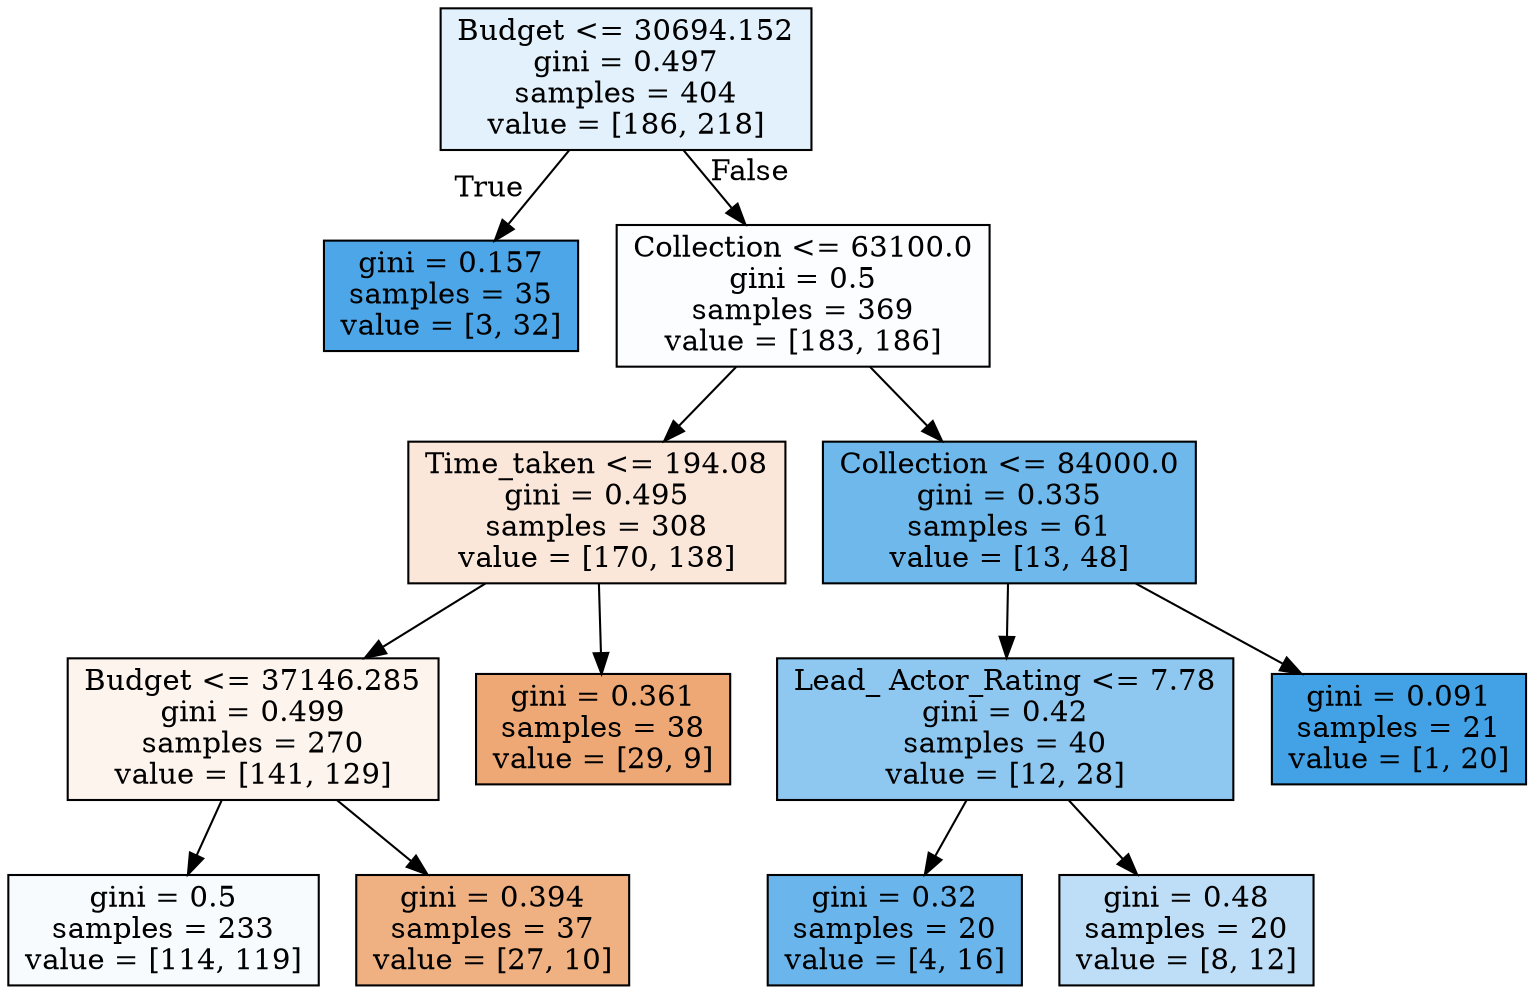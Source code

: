 digraph Tree {
node [shape=box, style="filled", color="black"] ;
0 [label="Budget <= 30694.152\ngini = 0.497\nsamples = 404\nvalue = [186, 218]", fillcolor="#e2f1fb"] ;
1 [label="gini = 0.157\nsamples = 35\nvalue = [3, 32]", fillcolor="#4ca6e7"] ;
0 -> 1 [labeldistance=2.5, labelangle=45, headlabel="True"] ;
2 [label="Collection <= 63100.0\ngini = 0.5\nsamples = 369\nvalue = [183, 186]", fillcolor="#fcfdff"] ;
0 -> 2 [labeldistance=2.5, labelangle=-45, headlabel="False"] ;
3 [label="Time_taken <= 194.08\ngini = 0.495\nsamples = 308\nvalue = [170, 138]", fillcolor="#fae7da"] ;
2 -> 3 ;
4 [label="Budget <= 37146.285\ngini = 0.499\nsamples = 270\nvalue = [141, 129]", fillcolor="#fdf4ee"] ;
3 -> 4 ;
5 [label="gini = 0.5\nsamples = 233\nvalue = [114, 119]", fillcolor="#f7fbfe"] ;
4 -> 5 ;
6 [label="gini = 0.394\nsamples = 37\nvalue = [27, 10]", fillcolor="#efb082"] ;
4 -> 6 ;
7 [label="gini = 0.361\nsamples = 38\nvalue = [29, 9]", fillcolor="#eda876"] ;
3 -> 7 ;
8 [label="Collection <= 84000.0\ngini = 0.335\nsamples = 61\nvalue = [13, 48]", fillcolor="#6fb8ec"] ;
2 -> 8 ;
9 [label="Lead_ Actor_Rating <= 7.78\ngini = 0.42\nsamples = 40\nvalue = [12, 28]", fillcolor="#8ec7f0"] ;
8 -> 9 ;
10 [label="gini = 0.32\nsamples = 20\nvalue = [4, 16]", fillcolor="#6ab6ec"] ;
9 -> 10 ;
11 [label="gini = 0.48\nsamples = 20\nvalue = [8, 12]", fillcolor="#bddef6"] ;
9 -> 11 ;
12 [label="gini = 0.091\nsamples = 21\nvalue = [1, 20]", fillcolor="#43a2e6"] ;
8 -> 12 ;
}